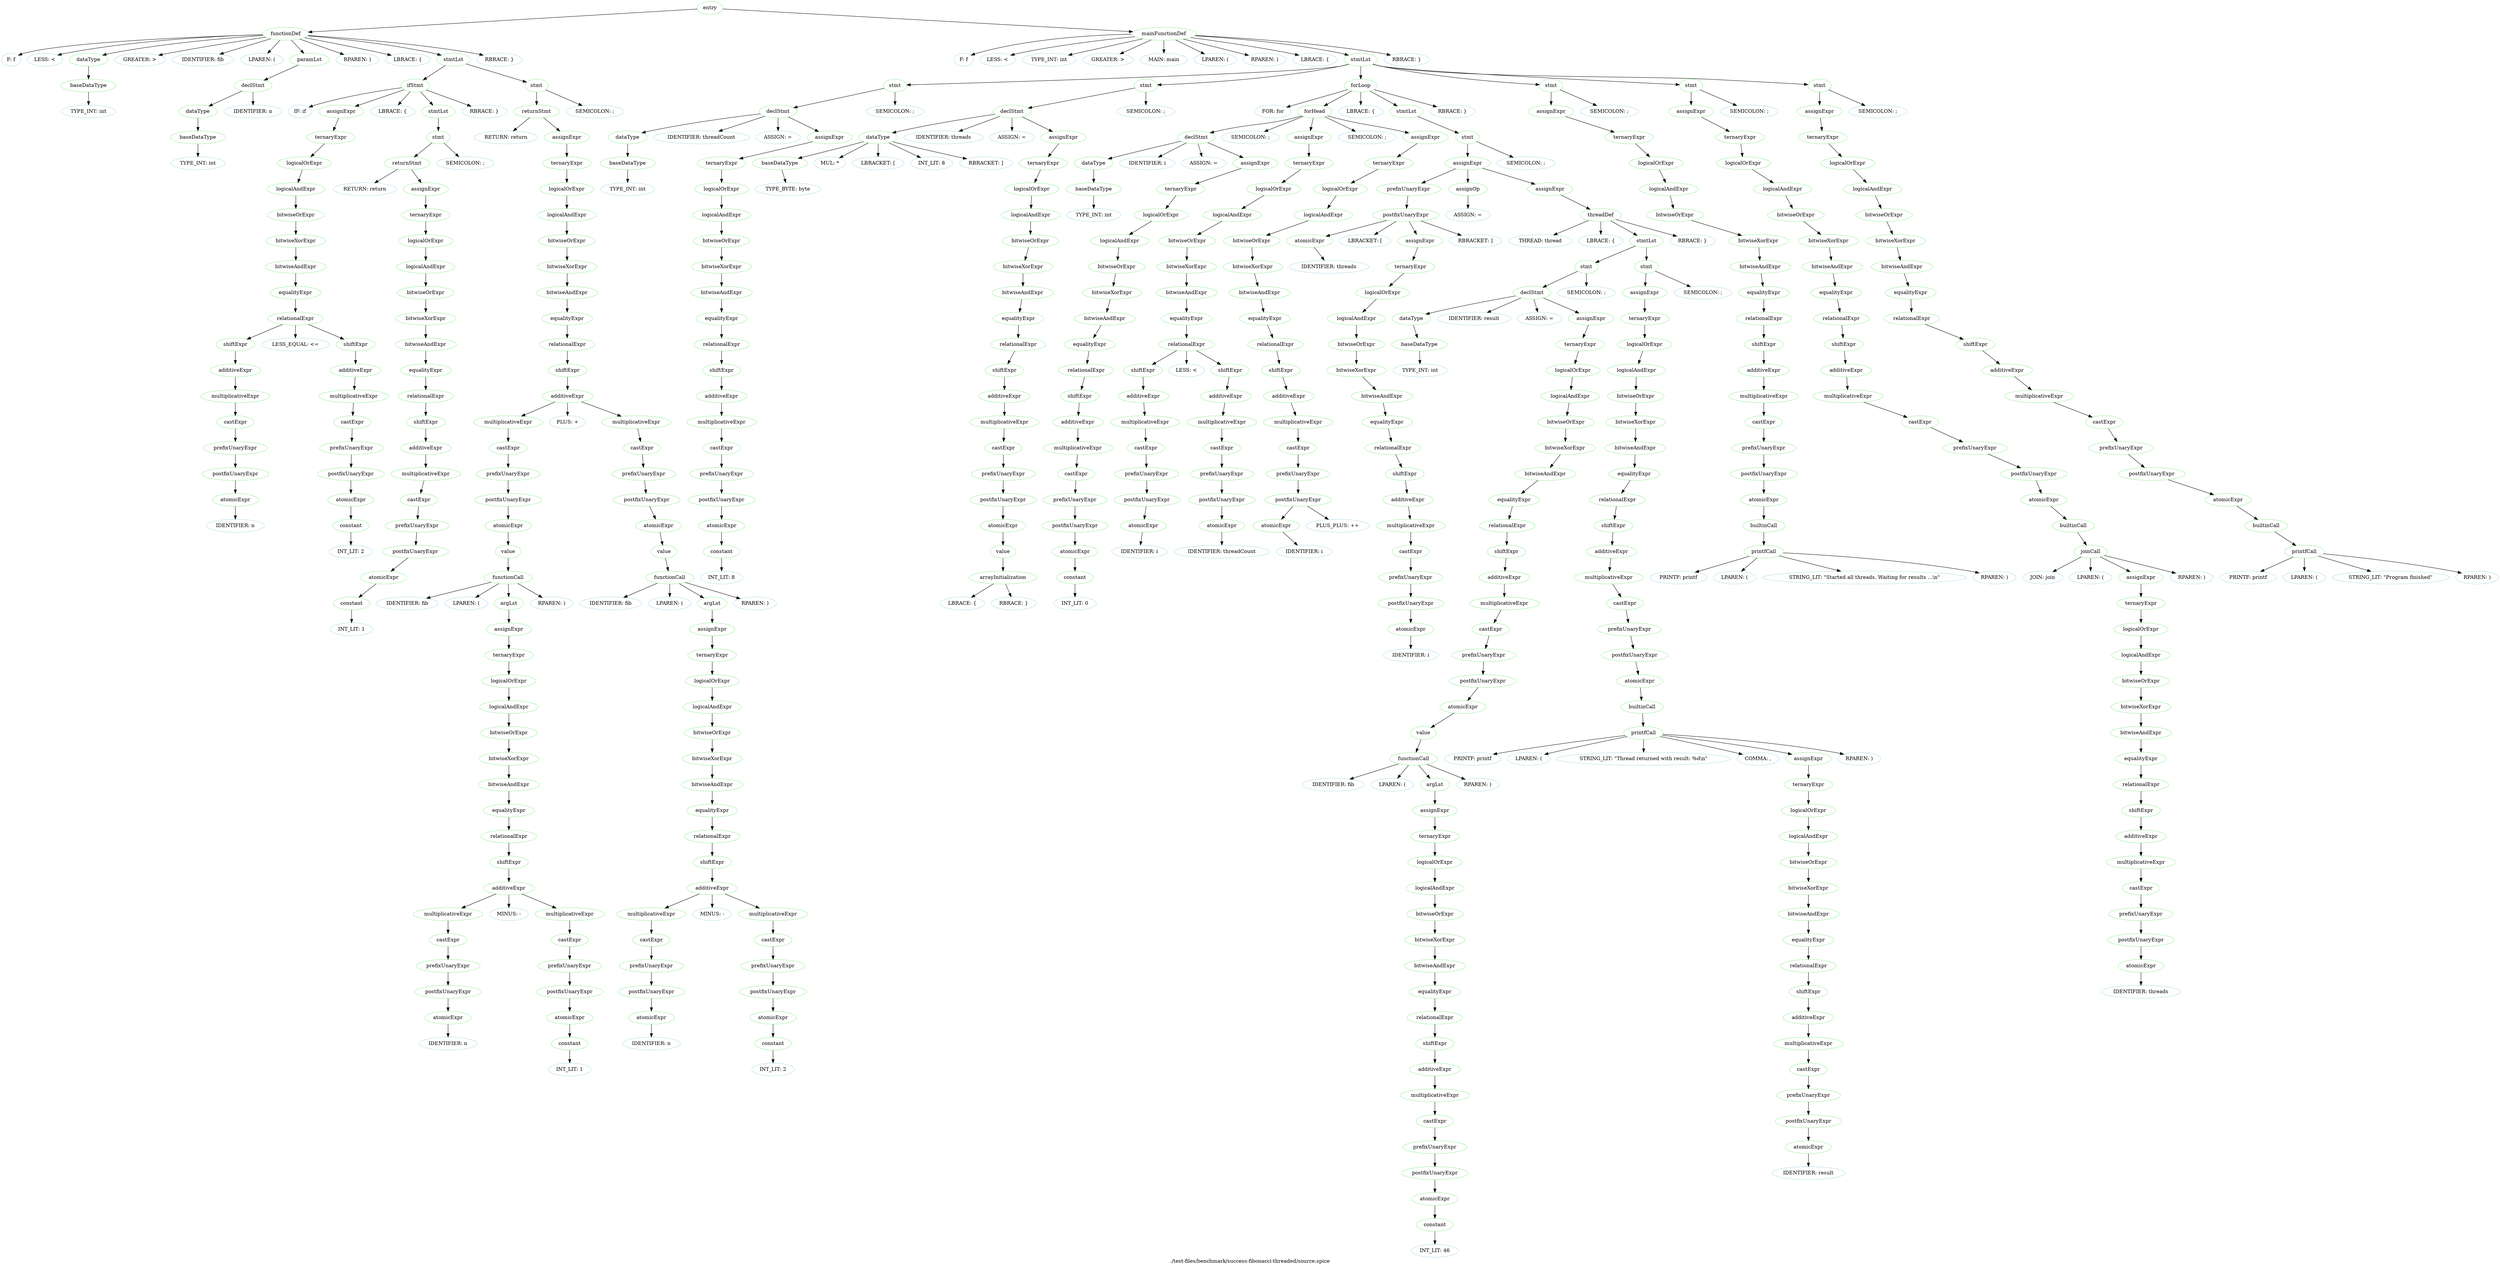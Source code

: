 digraph {
 rankdir="TB";
 label="./test-files/benchmark/success-fibonacci-threaded/source.spice";
 L1C0_entry [color="lightgreen",label="entry"];
 L1C0_functionDef [color="lightgreen",label="functionDef"];
 L1C0_entry -> L1C0_functionDef;
 L1C0 [color="lightblue",label="F: f"];
 L1C0_functionDef -> L1C0
 L1C1 [color="lightblue",label="LESS: <"];
 L1C0_functionDef -> L1C1
 L1C2_dataType [color="lightgreen",label="dataType"];
 L1C0_functionDef -> L1C2_dataType;
 L1C2_baseDataType [color="lightgreen",label="baseDataType"];
 L1C2_dataType -> L1C2_baseDataType;
 L1C2 [color="lightblue",label="TYPE_INT: int"];
 L1C2_baseDataType -> L1C2
 L1C5 [color="lightblue",label="GREATER: >"];
 L1C0_functionDef -> L1C5
 L1C7 [color="lightblue",label="IDENTIFIER: fib"];
 L1C0_functionDef -> L1C7
 L1C10 [color="lightblue",label="LPAREN: ("];
 L1C0_functionDef -> L1C10
 L1C11_paramLst [color="lightgreen",label="paramLst"];
 L1C0_functionDef -> L1C11_paramLst;
 L1C11_declStmt [color="lightgreen",label="declStmt"];
 L1C11_paramLst -> L1C11_declStmt;
 L1C11_dataType [color="lightgreen",label="dataType"];
 L1C11_declStmt -> L1C11_dataType;
 L1C11_baseDataType [color="lightgreen",label="baseDataType"];
 L1C11_dataType -> L1C11_baseDataType;
 L1C11 [color="lightblue",label="TYPE_INT: int"];
 L1C11_baseDataType -> L1C11
 L1C15 [color="lightblue",label="IDENTIFIER: n"];
 L1C11_declStmt -> L1C15
 L1C16 [color="lightblue",label="RPAREN: )"];
 L1C0_functionDef -> L1C16
 L1C18 [color="lightblue",label="LBRACE: {"];
 L1C0_functionDef -> L1C18
 L2C4_stmtLst [color="lightgreen",label="stmtLst"];
 L1C0_functionDef -> L2C4_stmtLst;
 L2C4_ifStmt [color="lightgreen",label="ifStmt"];
 L2C4_stmtLst -> L2C4_ifStmt;
 L2C4 [color="lightblue",label="IF: if"];
 L2C4_ifStmt -> L2C4
 L2C7_assignExpr [color="lightgreen",label="assignExpr"];
 L2C4_ifStmt -> L2C7_assignExpr;
 L2C7_ternaryExpr [color="lightgreen",label="ternaryExpr"];
 L2C7_assignExpr -> L2C7_ternaryExpr;
 L2C7_logicalOrExpr [color="lightgreen",label="logicalOrExpr"];
 L2C7_ternaryExpr -> L2C7_logicalOrExpr;
 L2C7_logicalAndExpr [color="lightgreen",label="logicalAndExpr"];
 L2C7_logicalOrExpr -> L2C7_logicalAndExpr;
 L2C7_bitwiseOrExpr [color="lightgreen",label="bitwiseOrExpr"];
 L2C7_logicalAndExpr -> L2C7_bitwiseOrExpr;
 L2C7_bitwiseXorExpr [color="lightgreen",label="bitwiseXorExpr"];
 L2C7_bitwiseOrExpr -> L2C7_bitwiseXorExpr;
 L2C7_bitwiseAndExpr [color="lightgreen",label="bitwiseAndExpr"];
 L2C7_bitwiseXorExpr -> L2C7_bitwiseAndExpr;
 L2C7_equalityExpr [color="lightgreen",label="equalityExpr"];
 L2C7_bitwiseAndExpr -> L2C7_equalityExpr;
 L2C7_relationalExpr [color="lightgreen",label="relationalExpr"];
 L2C7_equalityExpr -> L2C7_relationalExpr;
 L2C7_shiftExpr [color="lightgreen",label="shiftExpr"];
 L2C7_relationalExpr -> L2C7_shiftExpr;
 L2C7_additiveExpr [color="lightgreen",label="additiveExpr"];
 L2C7_shiftExpr -> L2C7_additiveExpr;
 L2C7_multiplicativeExpr [color="lightgreen",label="multiplicativeExpr"];
 L2C7_additiveExpr -> L2C7_multiplicativeExpr;
 L2C7_castExpr [color="lightgreen",label="castExpr"];
 L2C7_multiplicativeExpr -> L2C7_castExpr;
 L2C7_prefixUnaryExpr [color="lightgreen",label="prefixUnaryExpr"];
 L2C7_castExpr -> L2C7_prefixUnaryExpr;
 L2C7_postfixUnaryExpr [color="lightgreen",label="postfixUnaryExpr"];
 L2C7_prefixUnaryExpr -> L2C7_postfixUnaryExpr;
 L2C7_atomicExpr [color="lightgreen",label="atomicExpr"];
 L2C7_postfixUnaryExpr -> L2C7_atomicExpr;
 L2C7 [color="lightblue",label="IDENTIFIER: n"];
 L2C7_atomicExpr -> L2C7
 L2C9 [color="lightblue",label="LESS_EQUAL: <="];
 L2C7_relationalExpr -> L2C9
 L2C12_shiftExpr [color="lightgreen",label="shiftExpr"];
 L2C7_relationalExpr -> L2C12_shiftExpr;
 L2C12_additiveExpr [color="lightgreen",label="additiveExpr"];
 L2C12_shiftExpr -> L2C12_additiveExpr;
 L2C12_multiplicativeExpr [color="lightgreen",label="multiplicativeExpr"];
 L2C12_additiveExpr -> L2C12_multiplicativeExpr;
 L2C12_castExpr [color="lightgreen",label="castExpr"];
 L2C12_multiplicativeExpr -> L2C12_castExpr;
 L2C12_prefixUnaryExpr [color="lightgreen",label="prefixUnaryExpr"];
 L2C12_castExpr -> L2C12_prefixUnaryExpr;
 L2C12_postfixUnaryExpr [color="lightgreen",label="postfixUnaryExpr"];
 L2C12_prefixUnaryExpr -> L2C12_postfixUnaryExpr;
 L2C12_atomicExpr [color="lightgreen",label="atomicExpr"];
 L2C12_postfixUnaryExpr -> L2C12_atomicExpr;
 L2C12_constant [color="lightgreen",label="constant"];
 L2C12_atomicExpr -> L2C12_constant;
 L2C12 [color="lightblue",label="INT_LIT: 2"];
 L2C12_constant -> L2C12
 L2C14 [color="lightblue",label="LBRACE: {"];
 L2C4_ifStmt -> L2C14
 L2C16_stmtLst [color="lightgreen",label="stmtLst"];
 L2C4_ifStmt -> L2C16_stmtLst;
 L2C16_stmt [color="lightgreen",label="stmt"];
 L2C16_stmtLst -> L2C16_stmt;
 L2C16_returnStmt [color="lightgreen",label="returnStmt"];
 L2C16_stmt -> L2C16_returnStmt;
 L2C16 [color="lightblue",label="RETURN: return"];
 L2C16_returnStmt -> L2C16
 L2C23_assignExpr [color="lightgreen",label="assignExpr"];
 L2C16_returnStmt -> L2C23_assignExpr;
 L2C23_ternaryExpr [color="lightgreen",label="ternaryExpr"];
 L2C23_assignExpr -> L2C23_ternaryExpr;
 L2C23_logicalOrExpr [color="lightgreen",label="logicalOrExpr"];
 L2C23_ternaryExpr -> L2C23_logicalOrExpr;
 L2C23_logicalAndExpr [color="lightgreen",label="logicalAndExpr"];
 L2C23_logicalOrExpr -> L2C23_logicalAndExpr;
 L2C23_bitwiseOrExpr [color="lightgreen",label="bitwiseOrExpr"];
 L2C23_logicalAndExpr -> L2C23_bitwiseOrExpr;
 L2C23_bitwiseXorExpr [color="lightgreen",label="bitwiseXorExpr"];
 L2C23_bitwiseOrExpr -> L2C23_bitwiseXorExpr;
 L2C23_bitwiseAndExpr [color="lightgreen",label="bitwiseAndExpr"];
 L2C23_bitwiseXorExpr -> L2C23_bitwiseAndExpr;
 L2C23_equalityExpr [color="lightgreen",label="equalityExpr"];
 L2C23_bitwiseAndExpr -> L2C23_equalityExpr;
 L2C23_relationalExpr [color="lightgreen",label="relationalExpr"];
 L2C23_equalityExpr -> L2C23_relationalExpr;
 L2C23_shiftExpr [color="lightgreen",label="shiftExpr"];
 L2C23_relationalExpr -> L2C23_shiftExpr;
 L2C23_additiveExpr [color="lightgreen",label="additiveExpr"];
 L2C23_shiftExpr -> L2C23_additiveExpr;
 L2C23_multiplicativeExpr [color="lightgreen",label="multiplicativeExpr"];
 L2C23_additiveExpr -> L2C23_multiplicativeExpr;
 L2C23_castExpr [color="lightgreen",label="castExpr"];
 L2C23_multiplicativeExpr -> L2C23_castExpr;
 L2C23_prefixUnaryExpr [color="lightgreen",label="prefixUnaryExpr"];
 L2C23_castExpr -> L2C23_prefixUnaryExpr;
 L2C23_postfixUnaryExpr [color="lightgreen",label="postfixUnaryExpr"];
 L2C23_prefixUnaryExpr -> L2C23_postfixUnaryExpr;
 L2C23_atomicExpr [color="lightgreen",label="atomicExpr"];
 L2C23_postfixUnaryExpr -> L2C23_atomicExpr;
 L2C23_constant [color="lightgreen",label="constant"];
 L2C23_atomicExpr -> L2C23_constant;
 L2C23 [color="lightblue",label="INT_LIT: 1"];
 L2C23_constant -> L2C23
 L2C24 [color="lightblue",label="SEMICOLON: ;"];
 L2C16_stmt -> L2C24
 L2C26 [color="lightblue",label="RBRACE: }"];
 L2C4_ifStmt -> L2C26
 L3C4_stmt [color="lightgreen",label="stmt"];
 L2C4_stmtLst -> L3C4_stmt;
 L3C4_returnStmt [color="lightgreen",label="returnStmt"];
 L3C4_stmt -> L3C4_returnStmt;
 L3C4 [color="lightblue",label="RETURN: return"];
 L3C4_returnStmt -> L3C4
 L3C11_assignExpr [color="lightgreen",label="assignExpr"];
 L3C4_returnStmt -> L3C11_assignExpr;
 L3C11_ternaryExpr [color="lightgreen",label="ternaryExpr"];
 L3C11_assignExpr -> L3C11_ternaryExpr;
 L3C11_logicalOrExpr [color="lightgreen",label="logicalOrExpr"];
 L3C11_ternaryExpr -> L3C11_logicalOrExpr;
 L3C11_logicalAndExpr [color="lightgreen",label="logicalAndExpr"];
 L3C11_logicalOrExpr -> L3C11_logicalAndExpr;
 L3C11_bitwiseOrExpr [color="lightgreen",label="bitwiseOrExpr"];
 L3C11_logicalAndExpr -> L3C11_bitwiseOrExpr;
 L3C11_bitwiseXorExpr [color="lightgreen",label="bitwiseXorExpr"];
 L3C11_bitwiseOrExpr -> L3C11_bitwiseXorExpr;
 L3C11_bitwiseAndExpr [color="lightgreen",label="bitwiseAndExpr"];
 L3C11_bitwiseXorExpr -> L3C11_bitwiseAndExpr;
 L3C11_equalityExpr [color="lightgreen",label="equalityExpr"];
 L3C11_bitwiseAndExpr -> L3C11_equalityExpr;
 L3C11_relationalExpr [color="lightgreen",label="relationalExpr"];
 L3C11_equalityExpr -> L3C11_relationalExpr;
 L3C11_shiftExpr [color="lightgreen",label="shiftExpr"];
 L3C11_relationalExpr -> L3C11_shiftExpr;
 L3C11_additiveExpr [color="lightgreen",label="additiveExpr"];
 L3C11_shiftExpr -> L3C11_additiveExpr;
 L3C11_multiplicativeExpr [color="lightgreen",label="multiplicativeExpr"];
 L3C11_additiveExpr -> L3C11_multiplicativeExpr;
 L3C11_castExpr [color="lightgreen",label="castExpr"];
 L3C11_multiplicativeExpr -> L3C11_castExpr;
 L3C11_prefixUnaryExpr [color="lightgreen",label="prefixUnaryExpr"];
 L3C11_castExpr -> L3C11_prefixUnaryExpr;
 L3C11_postfixUnaryExpr [color="lightgreen",label="postfixUnaryExpr"];
 L3C11_prefixUnaryExpr -> L3C11_postfixUnaryExpr;
 L3C11_atomicExpr [color="lightgreen",label="atomicExpr"];
 L3C11_postfixUnaryExpr -> L3C11_atomicExpr;
 L3C11_value [color="lightgreen",label="value"];
 L3C11_atomicExpr -> L3C11_value;
 L3C11_functionCall [color="lightgreen",label="functionCall"];
 L3C11_value -> L3C11_functionCall;
 L3C11 [color="lightblue",label="IDENTIFIER: fib"];
 L3C11_functionCall -> L3C11
 L3C14 [color="lightblue",label="LPAREN: ("];
 L3C11_functionCall -> L3C14
 L3C15_argLst [color="lightgreen",label="argLst"];
 L3C11_functionCall -> L3C15_argLst;
 L3C15_assignExpr [color="lightgreen",label="assignExpr"];
 L3C15_argLst -> L3C15_assignExpr;
 L3C15_ternaryExpr [color="lightgreen",label="ternaryExpr"];
 L3C15_assignExpr -> L3C15_ternaryExpr;
 L3C15_logicalOrExpr [color="lightgreen",label="logicalOrExpr"];
 L3C15_ternaryExpr -> L3C15_logicalOrExpr;
 L3C15_logicalAndExpr [color="lightgreen",label="logicalAndExpr"];
 L3C15_logicalOrExpr -> L3C15_logicalAndExpr;
 L3C15_bitwiseOrExpr [color="lightgreen",label="bitwiseOrExpr"];
 L3C15_logicalAndExpr -> L3C15_bitwiseOrExpr;
 L3C15_bitwiseXorExpr [color="lightgreen",label="bitwiseXorExpr"];
 L3C15_bitwiseOrExpr -> L3C15_bitwiseXorExpr;
 L3C15_bitwiseAndExpr [color="lightgreen",label="bitwiseAndExpr"];
 L3C15_bitwiseXorExpr -> L3C15_bitwiseAndExpr;
 L3C15_equalityExpr [color="lightgreen",label="equalityExpr"];
 L3C15_bitwiseAndExpr -> L3C15_equalityExpr;
 L3C15_relationalExpr [color="lightgreen",label="relationalExpr"];
 L3C15_equalityExpr -> L3C15_relationalExpr;
 L3C15_shiftExpr [color="lightgreen",label="shiftExpr"];
 L3C15_relationalExpr -> L3C15_shiftExpr;
 L3C15_additiveExpr [color="lightgreen",label="additiveExpr"];
 L3C15_shiftExpr -> L3C15_additiveExpr;
 L3C15_multiplicativeExpr [color="lightgreen",label="multiplicativeExpr"];
 L3C15_additiveExpr -> L3C15_multiplicativeExpr;
 L3C15_castExpr [color="lightgreen",label="castExpr"];
 L3C15_multiplicativeExpr -> L3C15_castExpr;
 L3C15_prefixUnaryExpr [color="lightgreen",label="prefixUnaryExpr"];
 L3C15_castExpr -> L3C15_prefixUnaryExpr;
 L3C15_postfixUnaryExpr [color="lightgreen",label="postfixUnaryExpr"];
 L3C15_prefixUnaryExpr -> L3C15_postfixUnaryExpr;
 L3C15_atomicExpr [color="lightgreen",label="atomicExpr"];
 L3C15_postfixUnaryExpr -> L3C15_atomicExpr;
 L3C15 [color="lightblue",label="IDENTIFIER: n"];
 L3C15_atomicExpr -> L3C15
 L3C17 [color="lightblue",label="MINUS: -"];
 L3C15_additiveExpr -> L3C17
 L3C19_multiplicativeExpr [color="lightgreen",label="multiplicativeExpr"];
 L3C15_additiveExpr -> L3C19_multiplicativeExpr;
 L3C19_castExpr [color="lightgreen",label="castExpr"];
 L3C19_multiplicativeExpr -> L3C19_castExpr;
 L3C19_prefixUnaryExpr [color="lightgreen",label="prefixUnaryExpr"];
 L3C19_castExpr -> L3C19_prefixUnaryExpr;
 L3C19_postfixUnaryExpr [color="lightgreen",label="postfixUnaryExpr"];
 L3C19_prefixUnaryExpr -> L3C19_postfixUnaryExpr;
 L3C19_atomicExpr [color="lightgreen",label="atomicExpr"];
 L3C19_postfixUnaryExpr -> L3C19_atomicExpr;
 L3C19_constant [color="lightgreen",label="constant"];
 L3C19_atomicExpr -> L3C19_constant;
 L3C19 [color="lightblue",label="INT_LIT: 1"];
 L3C19_constant -> L3C19
 L3C20 [color="lightblue",label="RPAREN: )"];
 L3C11_functionCall -> L3C20
 L3C22 [color="lightblue",label="PLUS: +"];
 L3C11_additiveExpr -> L3C22
 L3C24_multiplicativeExpr [color="lightgreen",label="multiplicativeExpr"];
 L3C11_additiveExpr -> L3C24_multiplicativeExpr;
 L3C24_castExpr [color="lightgreen",label="castExpr"];
 L3C24_multiplicativeExpr -> L3C24_castExpr;
 L3C24_prefixUnaryExpr [color="lightgreen",label="prefixUnaryExpr"];
 L3C24_castExpr -> L3C24_prefixUnaryExpr;
 L3C24_postfixUnaryExpr [color="lightgreen",label="postfixUnaryExpr"];
 L3C24_prefixUnaryExpr -> L3C24_postfixUnaryExpr;
 L3C24_atomicExpr [color="lightgreen",label="atomicExpr"];
 L3C24_postfixUnaryExpr -> L3C24_atomicExpr;
 L3C24_value [color="lightgreen",label="value"];
 L3C24_atomicExpr -> L3C24_value;
 L3C24_functionCall [color="lightgreen",label="functionCall"];
 L3C24_value -> L3C24_functionCall;
 L3C24 [color="lightblue",label="IDENTIFIER: fib"];
 L3C24_functionCall -> L3C24
 L3C27 [color="lightblue",label="LPAREN: ("];
 L3C24_functionCall -> L3C27
 L3C28_argLst [color="lightgreen",label="argLst"];
 L3C24_functionCall -> L3C28_argLst;
 L3C28_assignExpr [color="lightgreen",label="assignExpr"];
 L3C28_argLst -> L3C28_assignExpr;
 L3C28_ternaryExpr [color="lightgreen",label="ternaryExpr"];
 L3C28_assignExpr -> L3C28_ternaryExpr;
 L3C28_logicalOrExpr [color="lightgreen",label="logicalOrExpr"];
 L3C28_ternaryExpr -> L3C28_logicalOrExpr;
 L3C28_logicalAndExpr [color="lightgreen",label="logicalAndExpr"];
 L3C28_logicalOrExpr -> L3C28_logicalAndExpr;
 L3C28_bitwiseOrExpr [color="lightgreen",label="bitwiseOrExpr"];
 L3C28_logicalAndExpr -> L3C28_bitwiseOrExpr;
 L3C28_bitwiseXorExpr [color="lightgreen",label="bitwiseXorExpr"];
 L3C28_bitwiseOrExpr -> L3C28_bitwiseXorExpr;
 L3C28_bitwiseAndExpr [color="lightgreen",label="bitwiseAndExpr"];
 L3C28_bitwiseXorExpr -> L3C28_bitwiseAndExpr;
 L3C28_equalityExpr [color="lightgreen",label="equalityExpr"];
 L3C28_bitwiseAndExpr -> L3C28_equalityExpr;
 L3C28_relationalExpr [color="lightgreen",label="relationalExpr"];
 L3C28_equalityExpr -> L3C28_relationalExpr;
 L3C28_shiftExpr [color="lightgreen",label="shiftExpr"];
 L3C28_relationalExpr -> L3C28_shiftExpr;
 L3C28_additiveExpr [color="lightgreen",label="additiveExpr"];
 L3C28_shiftExpr -> L3C28_additiveExpr;
 L3C28_multiplicativeExpr [color="lightgreen",label="multiplicativeExpr"];
 L3C28_additiveExpr -> L3C28_multiplicativeExpr;
 L3C28_castExpr [color="lightgreen",label="castExpr"];
 L3C28_multiplicativeExpr -> L3C28_castExpr;
 L3C28_prefixUnaryExpr [color="lightgreen",label="prefixUnaryExpr"];
 L3C28_castExpr -> L3C28_prefixUnaryExpr;
 L3C28_postfixUnaryExpr [color="lightgreen",label="postfixUnaryExpr"];
 L3C28_prefixUnaryExpr -> L3C28_postfixUnaryExpr;
 L3C28_atomicExpr [color="lightgreen",label="atomicExpr"];
 L3C28_postfixUnaryExpr -> L3C28_atomicExpr;
 L3C28 [color="lightblue",label="IDENTIFIER: n"];
 L3C28_atomicExpr -> L3C28
 L3C30 [color="lightblue",label="MINUS: -"];
 L3C28_additiveExpr -> L3C30
 L3C32_multiplicativeExpr [color="lightgreen",label="multiplicativeExpr"];
 L3C28_additiveExpr -> L3C32_multiplicativeExpr;
 L3C32_castExpr [color="lightgreen",label="castExpr"];
 L3C32_multiplicativeExpr -> L3C32_castExpr;
 L3C32_prefixUnaryExpr [color="lightgreen",label="prefixUnaryExpr"];
 L3C32_castExpr -> L3C32_prefixUnaryExpr;
 L3C32_postfixUnaryExpr [color="lightgreen",label="postfixUnaryExpr"];
 L3C32_prefixUnaryExpr -> L3C32_postfixUnaryExpr;
 L3C32_atomicExpr [color="lightgreen",label="atomicExpr"];
 L3C32_postfixUnaryExpr -> L3C32_atomicExpr;
 L3C32_constant [color="lightgreen",label="constant"];
 L3C32_atomicExpr -> L3C32_constant;
 L3C32 [color="lightblue",label="INT_LIT: 2"];
 L3C32_constant -> L3C32
 L3C33 [color="lightblue",label="RPAREN: )"];
 L3C24_functionCall -> L3C33
 L3C34 [color="lightblue",label="SEMICOLON: ;"];
 L3C4_stmt -> L3C34
 L4C0 [color="lightblue",label="RBRACE: }"];
 L1C0_functionDef -> L4C0
 L6C0_mainFunctionDef [color="lightgreen",label="mainFunctionDef"];
 L1C0_entry -> L6C0_mainFunctionDef;
 L6C0 [color="lightblue",label="F: f"];
 L6C0_mainFunctionDef -> L6C0
 L6C1 [color="lightblue",label="LESS: <"];
 L6C0_mainFunctionDef -> L6C1
 L6C2 [color="lightblue",label="TYPE_INT: int"];
 L6C0_mainFunctionDef -> L6C2
 L6C5 [color="lightblue",label="GREATER: >"];
 L6C0_mainFunctionDef -> L6C5
 L6C7 [color="lightblue",label="MAIN: main"];
 L6C0_mainFunctionDef -> L6C7
 L6C11 [color="lightblue",label="LPAREN: ("];
 L6C0_mainFunctionDef -> L6C11
 L6C12 [color="lightblue",label="RPAREN: )"];
 L6C0_mainFunctionDef -> L6C12
 L6C14 [color="lightblue",label="LBRACE: {"];
 L6C0_mainFunctionDef -> L6C14
 L7C4_stmtLst [color="lightgreen",label="stmtLst"];
 L6C0_mainFunctionDef -> L7C4_stmtLst;
 L7C4_stmt [color="lightgreen",label="stmt"];
 L7C4_stmtLst -> L7C4_stmt;
 L7C4_declStmt [color="lightgreen",label="declStmt"];
 L7C4_stmt -> L7C4_declStmt;
 L7C4_dataType [color="lightgreen",label="dataType"];
 L7C4_declStmt -> L7C4_dataType;
 L7C4_baseDataType [color="lightgreen",label="baseDataType"];
 L7C4_dataType -> L7C4_baseDataType;
 L7C4 [color="lightblue",label="TYPE_INT: int"];
 L7C4_baseDataType -> L7C4
 L7C8 [color="lightblue",label="IDENTIFIER: threadCount"];
 L7C4_declStmt -> L7C8
 L7C20 [color="lightblue",label="ASSIGN: ="];
 L7C4_declStmt -> L7C20
 L7C22_assignExpr [color="lightgreen",label="assignExpr"];
 L7C4_declStmt -> L7C22_assignExpr;
 L7C22_ternaryExpr [color="lightgreen",label="ternaryExpr"];
 L7C22_assignExpr -> L7C22_ternaryExpr;
 L7C22_logicalOrExpr [color="lightgreen",label="logicalOrExpr"];
 L7C22_ternaryExpr -> L7C22_logicalOrExpr;
 L7C22_logicalAndExpr [color="lightgreen",label="logicalAndExpr"];
 L7C22_logicalOrExpr -> L7C22_logicalAndExpr;
 L7C22_bitwiseOrExpr [color="lightgreen",label="bitwiseOrExpr"];
 L7C22_logicalAndExpr -> L7C22_bitwiseOrExpr;
 L7C22_bitwiseXorExpr [color="lightgreen",label="bitwiseXorExpr"];
 L7C22_bitwiseOrExpr -> L7C22_bitwiseXorExpr;
 L7C22_bitwiseAndExpr [color="lightgreen",label="bitwiseAndExpr"];
 L7C22_bitwiseXorExpr -> L7C22_bitwiseAndExpr;
 L7C22_equalityExpr [color="lightgreen",label="equalityExpr"];
 L7C22_bitwiseAndExpr -> L7C22_equalityExpr;
 L7C22_relationalExpr [color="lightgreen",label="relationalExpr"];
 L7C22_equalityExpr -> L7C22_relationalExpr;
 L7C22_shiftExpr [color="lightgreen",label="shiftExpr"];
 L7C22_relationalExpr -> L7C22_shiftExpr;
 L7C22_additiveExpr [color="lightgreen",label="additiveExpr"];
 L7C22_shiftExpr -> L7C22_additiveExpr;
 L7C22_multiplicativeExpr [color="lightgreen",label="multiplicativeExpr"];
 L7C22_additiveExpr -> L7C22_multiplicativeExpr;
 L7C22_castExpr [color="lightgreen",label="castExpr"];
 L7C22_multiplicativeExpr -> L7C22_castExpr;
 L7C22_prefixUnaryExpr [color="lightgreen",label="prefixUnaryExpr"];
 L7C22_castExpr -> L7C22_prefixUnaryExpr;
 L7C22_postfixUnaryExpr [color="lightgreen",label="postfixUnaryExpr"];
 L7C22_prefixUnaryExpr -> L7C22_postfixUnaryExpr;
 L7C22_atomicExpr [color="lightgreen",label="atomicExpr"];
 L7C22_postfixUnaryExpr -> L7C22_atomicExpr;
 L7C22_constant [color="lightgreen",label="constant"];
 L7C22_atomicExpr -> L7C22_constant;
 L7C22 [color="lightblue",label="INT_LIT: 8"];
 L7C22_constant -> L7C22
 L7C23 [color="lightblue",label="SEMICOLON: ;"];
 L7C4_stmt -> L7C23
 L8C4_stmt [color="lightgreen",label="stmt"];
 L7C4_stmtLst -> L8C4_stmt;
 L8C4_declStmt [color="lightgreen",label="declStmt"];
 L8C4_stmt -> L8C4_declStmt;
 L8C4_dataType [color="lightgreen",label="dataType"];
 L8C4_declStmt -> L8C4_dataType;
 L8C4_baseDataType [color="lightgreen",label="baseDataType"];
 L8C4_dataType -> L8C4_baseDataType;
 L8C4 [color="lightblue",label="TYPE_BYTE: byte"];
 L8C4_baseDataType -> L8C4
 L8C8 [color="lightblue",label="MUL: *"];
 L8C4_dataType -> L8C8
 L8C9 [color="lightblue",label="LBRACKET: ["];
 L8C4_dataType -> L8C9
 L8C10 [color="lightblue",label="INT_LIT: 8"];
 L8C4_dataType -> L8C10
 L8C11 [color="lightblue",label="RBRACKET: ]"];
 L8C4_dataType -> L8C11
 L8C13 [color="lightblue",label="IDENTIFIER: threads"];
 L8C4_declStmt -> L8C13
 L8C21 [color="lightblue",label="ASSIGN: ="];
 L8C4_declStmt -> L8C21
 L8C23_assignExpr [color="lightgreen",label="assignExpr"];
 L8C4_declStmt -> L8C23_assignExpr;
 L8C23_ternaryExpr [color="lightgreen",label="ternaryExpr"];
 L8C23_assignExpr -> L8C23_ternaryExpr;
 L8C23_logicalOrExpr [color="lightgreen",label="logicalOrExpr"];
 L8C23_ternaryExpr -> L8C23_logicalOrExpr;
 L8C23_logicalAndExpr [color="lightgreen",label="logicalAndExpr"];
 L8C23_logicalOrExpr -> L8C23_logicalAndExpr;
 L8C23_bitwiseOrExpr [color="lightgreen",label="bitwiseOrExpr"];
 L8C23_logicalAndExpr -> L8C23_bitwiseOrExpr;
 L8C23_bitwiseXorExpr [color="lightgreen",label="bitwiseXorExpr"];
 L8C23_bitwiseOrExpr -> L8C23_bitwiseXorExpr;
 L8C23_bitwiseAndExpr [color="lightgreen",label="bitwiseAndExpr"];
 L8C23_bitwiseXorExpr -> L8C23_bitwiseAndExpr;
 L8C23_equalityExpr [color="lightgreen",label="equalityExpr"];
 L8C23_bitwiseAndExpr -> L8C23_equalityExpr;
 L8C23_relationalExpr [color="lightgreen",label="relationalExpr"];
 L8C23_equalityExpr -> L8C23_relationalExpr;
 L8C23_shiftExpr [color="lightgreen",label="shiftExpr"];
 L8C23_relationalExpr -> L8C23_shiftExpr;
 L8C23_additiveExpr [color="lightgreen",label="additiveExpr"];
 L8C23_shiftExpr -> L8C23_additiveExpr;
 L8C23_multiplicativeExpr [color="lightgreen",label="multiplicativeExpr"];
 L8C23_additiveExpr -> L8C23_multiplicativeExpr;
 L8C23_castExpr [color="lightgreen",label="castExpr"];
 L8C23_multiplicativeExpr -> L8C23_castExpr;
 L8C23_prefixUnaryExpr [color="lightgreen",label="prefixUnaryExpr"];
 L8C23_castExpr -> L8C23_prefixUnaryExpr;
 L8C23_postfixUnaryExpr [color="lightgreen",label="postfixUnaryExpr"];
 L8C23_prefixUnaryExpr -> L8C23_postfixUnaryExpr;
 L8C23_atomicExpr [color="lightgreen",label="atomicExpr"];
 L8C23_postfixUnaryExpr -> L8C23_atomicExpr;
 L8C23_value [color="lightgreen",label="value"];
 L8C23_atomicExpr -> L8C23_value;
 L8C23_arrayInitialization [color="lightgreen",label="arrayInitialization"];
 L8C23_value -> L8C23_arrayInitialization;
 L8C23 [color="lightblue",label="LBRACE: {"];
 L8C23_arrayInitialization -> L8C23
 L8C24 [color="lightblue",label="RBRACE: }"];
 L8C23_arrayInitialization -> L8C24
 L8C25 [color="lightblue",label="SEMICOLON: ;"];
 L8C4_stmt -> L8C25
 L9C4_forLoop [color="lightgreen",label="forLoop"];
 L7C4_stmtLst -> L9C4_forLoop;
 L9C4 [color="lightblue",label="FOR: for"];
 L9C4_forLoop -> L9C4
 L9C8_forHead [color="lightgreen",label="forHead"];
 L9C4_forLoop -> L9C8_forHead;
 L9C8_declStmt [color="lightgreen",label="declStmt"];
 L9C8_forHead -> L9C8_declStmt;
 L9C8_dataType [color="lightgreen",label="dataType"];
 L9C8_declStmt -> L9C8_dataType;
 L9C8_baseDataType [color="lightgreen",label="baseDataType"];
 L9C8_dataType -> L9C8_baseDataType;
 L9C8 [color="lightblue",label="TYPE_INT: int"];
 L9C8_baseDataType -> L9C8
 L9C12 [color="lightblue",label="IDENTIFIER: i"];
 L9C8_declStmt -> L9C12
 L9C14 [color="lightblue",label="ASSIGN: ="];
 L9C8_declStmt -> L9C14
 L9C16_assignExpr [color="lightgreen",label="assignExpr"];
 L9C8_declStmt -> L9C16_assignExpr;
 L9C16_ternaryExpr [color="lightgreen",label="ternaryExpr"];
 L9C16_assignExpr -> L9C16_ternaryExpr;
 L9C16_logicalOrExpr [color="lightgreen",label="logicalOrExpr"];
 L9C16_ternaryExpr -> L9C16_logicalOrExpr;
 L9C16_logicalAndExpr [color="lightgreen",label="logicalAndExpr"];
 L9C16_logicalOrExpr -> L9C16_logicalAndExpr;
 L9C16_bitwiseOrExpr [color="lightgreen",label="bitwiseOrExpr"];
 L9C16_logicalAndExpr -> L9C16_bitwiseOrExpr;
 L9C16_bitwiseXorExpr [color="lightgreen",label="bitwiseXorExpr"];
 L9C16_bitwiseOrExpr -> L9C16_bitwiseXorExpr;
 L9C16_bitwiseAndExpr [color="lightgreen",label="bitwiseAndExpr"];
 L9C16_bitwiseXorExpr -> L9C16_bitwiseAndExpr;
 L9C16_equalityExpr [color="lightgreen",label="equalityExpr"];
 L9C16_bitwiseAndExpr -> L9C16_equalityExpr;
 L9C16_relationalExpr [color="lightgreen",label="relationalExpr"];
 L9C16_equalityExpr -> L9C16_relationalExpr;
 L9C16_shiftExpr [color="lightgreen",label="shiftExpr"];
 L9C16_relationalExpr -> L9C16_shiftExpr;
 L9C16_additiveExpr [color="lightgreen",label="additiveExpr"];
 L9C16_shiftExpr -> L9C16_additiveExpr;
 L9C16_multiplicativeExpr [color="lightgreen",label="multiplicativeExpr"];
 L9C16_additiveExpr -> L9C16_multiplicativeExpr;
 L9C16_castExpr [color="lightgreen",label="castExpr"];
 L9C16_multiplicativeExpr -> L9C16_castExpr;
 L9C16_prefixUnaryExpr [color="lightgreen",label="prefixUnaryExpr"];
 L9C16_castExpr -> L9C16_prefixUnaryExpr;
 L9C16_postfixUnaryExpr [color="lightgreen",label="postfixUnaryExpr"];
 L9C16_prefixUnaryExpr -> L9C16_postfixUnaryExpr;
 L9C16_atomicExpr [color="lightgreen",label="atomicExpr"];
 L9C16_postfixUnaryExpr -> L9C16_atomicExpr;
 L9C16_constant [color="lightgreen",label="constant"];
 L9C16_atomicExpr -> L9C16_constant;
 L9C16 [color="lightblue",label="INT_LIT: 0"];
 L9C16_constant -> L9C16
 L9C17 [color="lightblue",label="SEMICOLON: ;"];
 L9C8_forHead -> L9C17
 L9C19_assignExpr [color="lightgreen",label="assignExpr"];
 L9C8_forHead -> L9C19_assignExpr;
 L9C19_ternaryExpr [color="lightgreen",label="ternaryExpr"];
 L9C19_assignExpr -> L9C19_ternaryExpr;
 L9C19_logicalOrExpr [color="lightgreen",label="logicalOrExpr"];
 L9C19_ternaryExpr -> L9C19_logicalOrExpr;
 L9C19_logicalAndExpr [color="lightgreen",label="logicalAndExpr"];
 L9C19_logicalOrExpr -> L9C19_logicalAndExpr;
 L9C19_bitwiseOrExpr [color="lightgreen",label="bitwiseOrExpr"];
 L9C19_logicalAndExpr -> L9C19_bitwiseOrExpr;
 L9C19_bitwiseXorExpr [color="lightgreen",label="bitwiseXorExpr"];
 L9C19_bitwiseOrExpr -> L9C19_bitwiseXorExpr;
 L9C19_bitwiseAndExpr [color="lightgreen",label="bitwiseAndExpr"];
 L9C19_bitwiseXorExpr -> L9C19_bitwiseAndExpr;
 L9C19_equalityExpr [color="lightgreen",label="equalityExpr"];
 L9C19_bitwiseAndExpr -> L9C19_equalityExpr;
 L9C19_relationalExpr [color="lightgreen",label="relationalExpr"];
 L9C19_equalityExpr -> L9C19_relationalExpr;
 L9C19_shiftExpr [color="lightgreen",label="shiftExpr"];
 L9C19_relationalExpr -> L9C19_shiftExpr;
 L9C19_additiveExpr [color="lightgreen",label="additiveExpr"];
 L9C19_shiftExpr -> L9C19_additiveExpr;
 L9C19_multiplicativeExpr [color="lightgreen",label="multiplicativeExpr"];
 L9C19_additiveExpr -> L9C19_multiplicativeExpr;
 L9C19_castExpr [color="lightgreen",label="castExpr"];
 L9C19_multiplicativeExpr -> L9C19_castExpr;
 L9C19_prefixUnaryExpr [color="lightgreen",label="prefixUnaryExpr"];
 L9C19_castExpr -> L9C19_prefixUnaryExpr;
 L9C19_postfixUnaryExpr [color="lightgreen",label="postfixUnaryExpr"];
 L9C19_prefixUnaryExpr -> L9C19_postfixUnaryExpr;
 L9C19_atomicExpr [color="lightgreen",label="atomicExpr"];
 L9C19_postfixUnaryExpr -> L9C19_atomicExpr;
 L9C19 [color="lightblue",label="IDENTIFIER: i"];
 L9C19_atomicExpr -> L9C19
 L9C21 [color="lightblue",label="LESS: <"];
 L9C19_relationalExpr -> L9C21
 L9C23_shiftExpr [color="lightgreen",label="shiftExpr"];
 L9C19_relationalExpr -> L9C23_shiftExpr;
 L9C23_additiveExpr [color="lightgreen",label="additiveExpr"];
 L9C23_shiftExpr -> L9C23_additiveExpr;
 L9C23_multiplicativeExpr [color="lightgreen",label="multiplicativeExpr"];
 L9C23_additiveExpr -> L9C23_multiplicativeExpr;
 L9C23_castExpr [color="lightgreen",label="castExpr"];
 L9C23_multiplicativeExpr -> L9C23_castExpr;
 L9C23_prefixUnaryExpr [color="lightgreen",label="prefixUnaryExpr"];
 L9C23_castExpr -> L9C23_prefixUnaryExpr;
 L9C23_postfixUnaryExpr [color="lightgreen",label="postfixUnaryExpr"];
 L9C23_prefixUnaryExpr -> L9C23_postfixUnaryExpr;
 L9C23_atomicExpr [color="lightgreen",label="atomicExpr"];
 L9C23_postfixUnaryExpr -> L9C23_atomicExpr;
 L9C23 [color="lightblue",label="IDENTIFIER: threadCount"];
 L9C23_atomicExpr -> L9C23
 L9C34 [color="lightblue",label="SEMICOLON: ;"];
 L9C8_forHead -> L9C34
 L9C36_assignExpr [color="lightgreen",label="assignExpr"];
 L9C8_forHead -> L9C36_assignExpr;
 L9C36_ternaryExpr [color="lightgreen",label="ternaryExpr"];
 L9C36_assignExpr -> L9C36_ternaryExpr;
 L9C36_logicalOrExpr [color="lightgreen",label="logicalOrExpr"];
 L9C36_ternaryExpr -> L9C36_logicalOrExpr;
 L9C36_logicalAndExpr [color="lightgreen",label="logicalAndExpr"];
 L9C36_logicalOrExpr -> L9C36_logicalAndExpr;
 L9C36_bitwiseOrExpr [color="lightgreen",label="bitwiseOrExpr"];
 L9C36_logicalAndExpr -> L9C36_bitwiseOrExpr;
 L9C36_bitwiseXorExpr [color="lightgreen",label="bitwiseXorExpr"];
 L9C36_bitwiseOrExpr -> L9C36_bitwiseXorExpr;
 L9C36_bitwiseAndExpr [color="lightgreen",label="bitwiseAndExpr"];
 L9C36_bitwiseXorExpr -> L9C36_bitwiseAndExpr;
 L9C36_equalityExpr [color="lightgreen",label="equalityExpr"];
 L9C36_bitwiseAndExpr -> L9C36_equalityExpr;
 L9C36_relationalExpr [color="lightgreen",label="relationalExpr"];
 L9C36_equalityExpr -> L9C36_relationalExpr;
 L9C36_shiftExpr [color="lightgreen",label="shiftExpr"];
 L9C36_relationalExpr -> L9C36_shiftExpr;
 L9C36_additiveExpr [color="lightgreen",label="additiveExpr"];
 L9C36_shiftExpr -> L9C36_additiveExpr;
 L9C36_multiplicativeExpr [color="lightgreen",label="multiplicativeExpr"];
 L9C36_additiveExpr -> L9C36_multiplicativeExpr;
 L9C36_castExpr [color="lightgreen",label="castExpr"];
 L9C36_multiplicativeExpr -> L9C36_castExpr;
 L9C36_prefixUnaryExpr [color="lightgreen",label="prefixUnaryExpr"];
 L9C36_castExpr -> L9C36_prefixUnaryExpr;
 L9C36_postfixUnaryExpr [color="lightgreen",label="postfixUnaryExpr"];
 L9C36_prefixUnaryExpr -> L9C36_postfixUnaryExpr;
 L9C36_atomicExpr [color="lightgreen",label="atomicExpr"];
 L9C36_postfixUnaryExpr -> L9C36_atomicExpr;
 L9C36 [color="lightblue",label="IDENTIFIER: i"];
 L9C36_atomicExpr -> L9C36
 L9C37 [color="lightblue",label="PLUS_PLUS: ++"];
 L9C36_postfixUnaryExpr -> L9C37
 L9C40 [color="lightblue",label="LBRACE: {"];
 L9C4_forLoop -> L9C40
 L10C8_stmtLst [color="lightgreen",label="stmtLst"];
 L9C4_forLoop -> L10C8_stmtLst;
 L10C8_stmt [color="lightgreen",label="stmt"];
 L10C8_stmtLst -> L10C8_stmt;
 L10C8_assignExpr [color="lightgreen",label="assignExpr"];
 L10C8_stmt -> L10C8_assignExpr;
 L10C8_prefixUnaryExpr [color="lightgreen",label="prefixUnaryExpr"];
 L10C8_assignExpr -> L10C8_prefixUnaryExpr;
 L10C8_postfixUnaryExpr [color="lightgreen",label="postfixUnaryExpr"];
 L10C8_prefixUnaryExpr -> L10C8_postfixUnaryExpr;
 L10C8_atomicExpr [color="lightgreen",label="atomicExpr"];
 L10C8_postfixUnaryExpr -> L10C8_atomicExpr;
 L10C8 [color="lightblue",label="IDENTIFIER: threads"];
 L10C8_atomicExpr -> L10C8
 L10C15 [color="lightblue",label="LBRACKET: ["];
 L10C8_postfixUnaryExpr -> L10C15
 L10C16_assignExpr [color="lightgreen",label="assignExpr"];
 L10C8_postfixUnaryExpr -> L10C16_assignExpr;
 L10C16_ternaryExpr [color="lightgreen",label="ternaryExpr"];
 L10C16_assignExpr -> L10C16_ternaryExpr;
 L10C16_logicalOrExpr [color="lightgreen",label="logicalOrExpr"];
 L10C16_ternaryExpr -> L10C16_logicalOrExpr;
 L10C16_logicalAndExpr [color="lightgreen",label="logicalAndExpr"];
 L10C16_logicalOrExpr -> L10C16_logicalAndExpr;
 L10C16_bitwiseOrExpr [color="lightgreen",label="bitwiseOrExpr"];
 L10C16_logicalAndExpr -> L10C16_bitwiseOrExpr;
 L10C16_bitwiseXorExpr [color="lightgreen",label="bitwiseXorExpr"];
 L10C16_bitwiseOrExpr -> L10C16_bitwiseXorExpr;
 L10C16_bitwiseAndExpr [color="lightgreen",label="bitwiseAndExpr"];
 L10C16_bitwiseXorExpr -> L10C16_bitwiseAndExpr;
 L10C16_equalityExpr [color="lightgreen",label="equalityExpr"];
 L10C16_bitwiseAndExpr -> L10C16_equalityExpr;
 L10C16_relationalExpr [color="lightgreen",label="relationalExpr"];
 L10C16_equalityExpr -> L10C16_relationalExpr;
 L10C16_shiftExpr [color="lightgreen",label="shiftExpr"];
 L10C16_relationalExpr -> L10C16_shiftExpr;
 L10C16_additiveExpr [color="lightgreen",label="additiveExpr"];
 L10C16_shiftExpr -> L10C16_additiveExpr;
 L10C16_multiplicativeExpr [color="lightgreen",label="multiplicativeExpr"];
 L10C16_additiveExpr -> L10C16_multiplicativeExpr;
 L10C16_castExpr [color="lightgreen",label="castExpr"];
 L10C16_multiplicativeExpr -> L10C16_castExpr;
 L10C16_prefixUnaryExpr [color="lightgreen",label="prefixUnaryExpr"];
 L10C16_castExpr -> L10C16_prefixUnaryExpr;
 L10C16_postfixUnaryExpr [color="lightgreen",label="postfixUnaryExpr"];
 L10C16_prefixUnaryExpr -> L10C16_postfixUnaryExpr;
 L10C16_atomicExpr [color="lightgreen",label="atomicExpr"];
 L10C16_postfixUnaryExpr -> L10C16_atomicExpr;
 L10C16 [color="lightblue",label="IDENTIFIER: i"];
 L10C16_atomicExpr -> L10C16
 L10C17 [color="lightblue",label="RBRACKET: ]"];
 L10C8_postfixUnaryExpr -> L10C17
 L10C19_assignOp [color="lightgreen",label="assignOp"];
 L10C8_assignExpr -> L10C19_assignOp;
 L10C19 [color="lightblue",label="ASSIGN: ="];
 L10C19_assignOp -> L10C19
 L10C21_assignExpr [color="lightgreen",label="assignExpr"];
 L10C8_assignExpr -> L10C21_assignExpr;
 L10C21_threadDef [color="lightgreen",label="threadDef"];
 L10C21_assignExpr -> L10C21_threadDef;
 L10C21 [color="lightblue",label="THREAD: thread"];
 L10C21_threadDef -> L10C21
 L10C28 [color="lightblue",label="LBRACE: {"];
 L10C21_threadDef -> L10C28
 L11C12_stmtLst [color="lightgreen",label="stmtLst"];
 L10C21_threadDef -> L11C12_stmtLst;
 L11C12_stmt [color="lightgreen",label="stmt"];
 L11C12_stmtLst -> L11C12_stmt;
 L11C12_declStmt [color="lightgreen",label="declStmt"];
 L11C12_stmt -> L11C12_declStmt;
 L11C12_dataType [color="lightgreen",label="dataType"];
 L11C12_declStmt -> L11C12_dataType;
 L11C12_baseDataType [color="lightgreen",label="baseDataType"];
 L11C12_dataType -> L11C12_baseDataType;
 L11C12 [color="lightblue",label="TYPE_INT: int"];
 L11C12_baseDataType -> L11C12
 L11C16 [color="lightblue",label="IDENTIFIER: result"];
 L11C12_declStmt -> L11C16
 L11C23 [color="lightblue",label="ASSIGN: ="];
 L11C12_declStmt -> L11C23
 L11C25_assignExpr [color="lightgreen",label="assignExpr"];
 L11C12_declStmt -> L11C25_assignExpr;
 L11C25_ternaryExpr [color="lightgreen",label="ternaryExpr"];
 L11C25_assignExpr -> L11C25_ternaryExpr;
 L11C25_logicalOrExpr [color="lightgreen",label="logicalOrExpr"];
 L11C25_ternaryExpr -> L11C25_logicalOrExpr;
 L11C25_logicalAndExpr [color="lightgreen",label="logicalAndExpr"];
 L11C25_logicalOrExpr -> L11C25_logicalAndExpr;
 L11C25_bitwiseOrExpr [color="lightgreen",label="bitwiseOrExpr"];
 L11C25_logicalAndExpr -> L11C25_bitwiseOrExpr;
 L11C25_bitwiseXorExpr [color="lightgreen",label="bitwiseXorExpr"];
 L11C25_bitwiseOrExpr -> L11C25_bitwiseXorExpr;
 L11C25_bitwiseAndExpr [color="lightgreen",label="bitwiseAndExpr"];
 L11C25_bitwiseXorExpr -> L11C25_bitwiseAndExpr;
 L11C25_equalityExpr [color="lightgreen",label="equalityExpr"];
 L11C25_bitwiseAndExpr -> L11C25_equalityExpr;
 L11C25_relationalExpr [color="lightgreen",label="relationalExpr"];
 L11C25_equalityExpr -> L11C25_relationalExpr;
 L11C25_shiftExpr [color="lightgreen",label="shiftExpr"];
 L11C25_relationalExpr -> L11C25_shiftExpr;
 L11C25_additiveExpr [color="lightgreen",label="additiveExpr"];
 L11C25_shiftExpr -> L11C25_additiveExpr;
 L11C25_multiplicativeExpr [color="lightgreen",label="multiplicativeExpr"];
 L11C25_additiveExpr -> L11C25_multiplicativeExpr;
 L11C25_castExpr [color="lightgreen",label="castExpr"];
 L11C25_multiplicativeExpr -> L11C25_castExpr;
 L11C25_prefixUnaryExpr [color="lightgreen",label="prefixUnaryExpr"];
 L11C25_castExpr -> L11C25_prefixUnaryExpr;
 L11C25_postfixUnaryExpr [color="lightgreen",label="postfixUnaryExpr"];
 L11C25_prefixUnaryExpr -> L11C25_postfixUnaryExpr;
 L11C25_atomicExpr [color="lightgreen",label="atomicExpr"];
 L11C25_postfixUnaryExpr -> L11C25_atomicExpr;
 L11C25_value [color="lightgreen",label="value"];
 L11C25_atomicExpr -> L11C25_value;
 L11C25_functionCall [color="lightgreen",label="functionCall"];
 L11C25_value -> L11C25_functionCall;
 L11C25 [color="lightblue",label="IDENTIFIER: fib"];
 L11C25_functionCall -> L11C25
 L11C28 [color="lightblue",label="LPAREN: ("];
 L11C25_functionCall -> L11C28
 L11C29_argLst [color="lightgreen",label="argLst"];
 L11C25_functionCall -> L11C29_argLst;
 L11C29_assignExpr [color="lightgreen",label="assignExpr"];
 L11C29_argLst -> L11C29_assignExpr;
 L11C29_ternaryExpr [color="lightgreen",label="ternaryExpr"];
 L11C29_assignExpr -> L11C29_ternaryExpr;
 L11C29_logicalOrExpr [color="lightgreen",label="logicalOrExpr"];
 L11C29_ternaryExpr -> L11C29_logicalOrExpr;
 L11C29_logicalAndExpr [color="lightgreen",label="logicalAndExpr"];
 L11C29_logicalOrExpr -> L11C29_logicalAndExpr;
 L11C29_bitwiseOrExpr [color="lightgreen",label="bitwiseOrExpr"];
 L11C29_logicalAndExpr -> L11C29_bitwiseOrExpr;
 L11C29_bitwiseXorExpr [color="lightgreen",label="bitwiseXorExpr"];
 L11C29_bitwiseOrExpr -> L11C29_bitwiseXorExpr;
 L11C29_bitwiseAndExpr [color="lightgreen",label="bitwiseAndExpr"];
 L11C29_bitwiseXorExpr -> L11C29_bitwiseAndExpr;
 L11C29_equalityExpr [color="lightgreen",label="equalityExpr"];
 L11C29_bitwiseAndExpr -> L11C29_equalityExpr;
 L11C29_relationalExpr [color="lightgreen",label="relationalExpr"];
 L11C29_equalityExpr -> L11C29_relationalExpr;
 L11C29_shiftExpr [color="lightgreen",label="shiftExpr"];
 L11C29_relationalExpr -> L11C29_shiftExpr;
 L11C29_additiveExpr [color="lightgreen",label="additiveExpr"];
 L11C29_shiftExpr -> L11C29_additiveExpr;
 L11C29_multiplicativeExpr [color="lightgreen",label="multiplicativeExpr"];
 L11C29_additiveExpr -> L11C29_multiplicativeExpr;
 L11C29_castExpr [color="lightgreen",label="castExpr"];
 L11C29_multiplicativeExpr -> L11C29_castExpr;
 L11C29_prefixUnaryExpr [color="lightgreen",label="prefixUnaryExpr"];
 L11C29_castExpr -> L11C29_prefixUnaryExpr;
 L11C29_postfixUnaryExpr [color="lightgreen",label="postfixUnaryExpr"];
 L11C29_prefixUnaryExpr -> L11C29_postfixUnaryExpr;
 L11C29_atomicExpr [color="lightgreen",label="atomicExpr"];
 L11C29_postfixUnaryExpr -> L11C29_atomicExpr;
 L11C29_constant [color="lightgreen",label="constant"];
 L11C29_atomicExpr -> L11C29_constant;
 L11C29 [color="lightblue",label="INT_LIT: 46"];
 L11C29_constant -> L11C29
 L11C31 [color="lightblue",label="RPAREN: )"];
 L11C25_functionCall -> L11C31
 L11C32 [color="lightblue",label="SEMICOLON: ;"];
 L11C12_stmt -> L11C32
 L12C12_stmt [color="lightgreen",label="stmt"];
 L11C12_stmtLst -> L12C12_stmt;
 L12C12_assignExpr [color="lightgreen",label="assignExpr"];
 L12C12_stmt -> L12C12_assignExpr;
 L12C12_ternaryExpr [color="lightgreen",label="ternaryExpr"];
 L12C12_assignExpr -> L12C12_ternaryExpr;
 L12C12_logicalOrExpr [color="lightgreen",label="logicalOrExpr"];
 L12C12_ternaryExpr -> L12C12_logicalOrExpr;
 L12C12_logicalAndExpr [color="lightgreen",label="logicalAndExpr"];
 L12C12_logicalOrExpr -> L12C12_logicalAndExpr;
 L12C12_bitwiseOrExpr [color="lightgreen",label="bitwiseOrExpr"];
 L12C12_logicalAndExpr -> L12C12_bitwiseOrExpr;
 L12C12_bitwiseXorExpr [color="lightgreen",label="bitwiseXorExpr"];
 L12C12_bitwiseOrExpr -> L12C12_bitwiseXorExpr;
 L12C12_bitwiseAndExpr [color="lightgreen",label="bitwiseAndExpr"];
 L12C12_bitwiseXorExpr -> L12C12_bitwiseAndExpr;
 L12C12_equalityExpr [color="lightgreen",label="equalityExpr"];
 L12C12_bitwiseAndExpr -> L12C12_equalityExpr;
 L12C12_relationalExpr [color="lightgreen",label="relationalExpr"];
 L12C12_equalityExpr -> L12C12_relationalExpr;
 L12C12_shiftExpr [color="lightgreen",label="shiftExpr"];
 L12C12_relationalExpr -> L12C12_shiftExpr;
 L12C12_additiveExpr [color="lightgreen",label="additiveExpr"];
 L12C12_shiftExpr -> L12C12_additiveExpr;
 L12C12_multiplicativeExpr [color="lightgreen",label="multiplicativeExpr"];
 L12C12_additiveExpr -> L12C12_multiplicativeExpr;
 L12C12_castExpr [color="lightgreen",label="castExpr"];
 L12C12_multiplicativeExpr -> L12C12_castExpr;
 L12C12_prefixUnaryExpr [color="lightgreen",label="prefixUnaryExpr"];
 L12C12_castExpr -> L12C12_prefixUnaryExpr;
 L12C12_postfixUnaryExpr [color="lightgreen",label="postfixUnaryExpr"];
 L12C12_prefixUnaryExpr -> L12C12_postfixUnaryExpr;
 L12C12_atomicExpr [color="lightgreen",label="atomicExpr"];
 L12C12_postfixUnaryExpr -> L12C12_atomicExpr;
 L12C12_builtinCall [color="lightgreen",label="builtinCall"];
 L12C12_atomicExpr -> L12C12_builtinCall;
 L12C12_printfCall [color="lightgreen",label="printfCall"];
 L12C12_builtinCall -> L12C12_printfCall;
 L12C12 [color="lightblue",label="PRINTF: printf"];
 L12C12_printfCall -> L12C12
 L12C18 [color="lightblue",label="LPAREN: ("];
 L12C12_printfCall -> L12C18
 L12C19 [color="lightblue",label="STRING_LIT: \"Thread returned with result: %d\\n\""];
 L12C12_printfCall -> L12C19
 L12C54 [color="lightblue",label="COMMA: ,"];
 L12C12_printfCall -> L12C54
 L12C56_assignExpr [color="lightgreen",label="assignExpr"];
 L12C12_printfCall -> L12C56_assignExpr;
 L12C56_ternaryExpr [color="lightgreen",label="ternaryExpr"];
 L12C56_assignExpr -> L12C56_ternaryExpr;
 L12C56_logicalOrExpr [color="lightgreen",label="logicalOrExpr"];
 L12C56_ternaryExpr -> L12C56_logicalOrExpr;
 L12C56_logicalAndExpr [color="lightgreen",label="logicalAndExpr"];
 L12C56_logicalOrExpr -> L12C56_logicalAndExpr;
 L12C56_bitwiseOrExpr [color="lightgreen",label="bitwiseOrExpr"];
 L12C56_logicalAndExpr -> L12C56_bitwiseOrExpr;
 L12C56_bitwiseXorExpr [color="lightgreen",label="bitwiseXorExpr"];
 L12C56_bitwiseOrExpr -> L12C56_bitwiseXorExpr;
 L12C56_bitwiseAndExpr [color="lightgreen",label="bitwiseAndExpr"];
 L12C56_bitwiseXorExpr -> L12C56_bitwiseAndExpr;
 L12C56_equalityExpr [color="lightgreen",label="equalityExpr"];
 L12C56_bitwiseAndExpr -> L12C56_equalityExpr;
 L12C56_relationalExpr [color="lightgreen",label="relationalExpr"];
 L12C56_equalityExpr -> L12C56_relationalExpr;
 L12C56_shiftExpr [color="lightgreen",label="shiftExpr"];
 L12C56_relationalExpr -> L12C56_shiftExpr;
 L12C56_additiveExpr [color="lightgreen",label="additiveExpr"];
 L12C56_shiftExpr -> L12C56_additiveExpr;
 L12C56_multiplicativeExpr [color="lightgreen",label="multiplicativeExpr"];
 L12C56_additiveExpr -> L12C56_multiplicativeExpr;
 L12C56_castExpr [color="lightgreen",label="castExpr"];
 L12C56_multiplicativeExpr -> L12C56_castExpr;
 L12C56_prefixUnaryExpr [color="lightgreen",label="prefixUnaryExpr"];
 L12C56_castExpr -> L12C56_prefixUnaryExpr;
 L12C56_postfixUnaryExpr [color="lightgreen",label="postfixUnaryExpr"];
 L12C56_prefixUnaryExpr -> L12C56_postfixUnaryExpr;
 L12C56_atomicExpr [color="lightgreen",label="atomicExpr"];
 L12C56_postfixUnaryExpr -> L12C56_atomicExpr;
 L12C56 [color="lightblue",label="IDENTIFIER: result"];
 L12C56_atomicExpr -> L12C56
 L12C62 [color="lightblue",label="RPAREN: )"];
 L12C12_printfCall -> L12C62
 L12C63 [color="lightblue",label="SEMICOLON: ;"];
 L12C12_stmt -> L12C63
 L13C8 [color="lightblue",label="RBRACE: }"];
 L10C21_threadDef -> L13C8
 L13C9 [color="lightblue",label="SEMICOLON: ;"];
 L10C8_stmt -> L13C9
 L14C4 [color="lightblue",label="RBRACE: }"];
 L9C4_forLoop -> L14C4
 L15C4_stmt [color="lightgreen",label="stmt"];
 L7C4_stmtLst -> L15C4_stmt;
 L15C4_assignExpr [color="lightgreen",label="assignExpr"];
 L15C4_stmt -> L15C4_assignExpr;
 L15C4_ternaryExpr [color="lightgreen",label="ternaryExpr"];
 L15C4_assignExpr -> L15C4_ternaryExpr;
 L15C4_logicalOrExpr [color="lightgreen",label="logicalOrExpr"];
 L15C4_ternaryExpr -> L15C4_logicalOrExpr;
 L15C4_logicalAndExpr [color="lightgreen",label="logicalAndExpr"];
 L15C4_logicalOrExpr -> L15C4_logicalAndExpr;
 L15C4_bitwiseOrExpr [color="lightgreen",label="bitwiseOrExpr"];
 L15C4_logicalAndExpr -> L15C4_bitwiseOrExpr;
 L15C4_bitwiseXorExpr [color="lightgreen",label="bitwiseXorExpr"];
 L15C4_bitwiseOrExpr -> L15C4_bitwiseXorExpr;
 L15C4_bitwiseAndExpr [color="lightgreen",label="bitwiseAndExpr"];
 L15C4_bitwiseXorExpr -> L15C4_bitwiseAndExpr;
 L15C4_equalityExpr [color="lightgreen",label="equalityExpr"];
 L15C4_bitwiseAndExpr -> L15C4_equalityExpr;
 L15C4_relationalExpr [color="lightgreen",label="relationalExpr"];
 L15C4_equalityExpr -> L15C4_relationalExpr;
 L15C4_shiftExpr [color="lightgreen",label="shiftExpr"];
 L15C4_relationalExpr -> L15C4_shiftExpr;
 L15C4_additiveExpr [color="lightgreen",label="additiveExpr"];
 L15C4_shiftExpr -> L15C4_additiveExpr;
 L15C4_multiplicativeExpr [color="lightgreen",label="multiplicativeExpr"];
 L15C4_additiveExpr -> L15C4_multiplicativeExpr;
 L15C4_castExpr [color="lightgreen",label="castExpr"];
 L15C4_multiplicativeExpr -> L15C4_castExpr;
 L15C4_prefixUnaryExpr [color="lightgreen",label="prefixUnaryExpr"];
 L15C4_castExpr -> L15C4_prefixUnaryExpr;
 L15C4_postfixUnaryExpr [color="lightgreen",label="postfixUnaryExpr"];
 L15C4_prefixUnaryExpr -> L15C4_postfixUnaryExpr;
 L15C4_atomicExpr [color="lightgreen",label="atomicExpr"];
 L15C4_postfixUnaryExpr -> L15C4_atomicExpr;
 L15C4_builtinCall [color="lightgreen",label="builtinCall"];
 L15C4_atomicExpr -> L15C4_builtinCall;
 L15C4_printfCall [color="lightgreen",label="printfCall"];
 L15C4_builtinCall -> L15C4_printfCall;
 L15C4 [color="lightblue",label="PRINTF: printf"];
 L15C4_printfCall -> L15C4
 L15C10 [color="lightblue",label="LPAREN: ("];
 L15C4_printfCall -> L15C10
 L15C11 [color="lightblue",label="STRING_LIT: \"Started all threads. Waiting for results ...\\n\""];
 L15C4_printfCall -> L15C11
 L15C59 [color="lightblue",label="RPAREN: )"];
 L15C4_printfCall -> L15C59
 L15C60 [color="lightblue",label="SEMICOLON: ;"];
 L15C4_stmt -> L15C60
 L16C4_stmt [color="lightgreen",label="stmt"];
 L7C4_stmtLst -> L16C4_stmt;
 L16C4_assignExpr [color="lightgreen",label="assignExpr"];
 L16C4_stmt -> L16C4_assignExpr;
 L16C4_ternaryExpr [color="lightgreen",label="ternaryExpr"];
 L16C4_assignExpr -> L16C4_ternaryExpr;
 L16C4_logicalOrExpr [color="lightgreen",label="logicalOrExpr"];
 L16C4_ternaryExpr -> L16C4_logicalOrExpr;
 L16C4_logicalAndExpr [color="lightgreen",label="logicalAndExpr"];
 L16C4_logicalOrExpr -> L16C4_logicalAndExpr;
 L16C4_bitwiseOrExpr [color="lightgreen",label="bitwiseOrExpr"];
 L16C4_logicalAndExpr -> L16C4_bitwiseOrExpr;
 L16C4_bitwiseXorExpr [color="lightgreen",label="bitwiseXorExpr"];
 L16C4_bitwiseOrExpr -> L16C4_bitwiseXorExpr;
 L16C4_bitwiseAndExpr [color="lightgreen",label="bitwiseAndExpr"];
 L16C4_bitwiseXorExpr -> L16C4_bitwiseAndExpr;
 L16C4_equalityExpr [color="lightgreen",label="equalityExpr"];
 L16C4_bitwiseAndExpr -> L16C4_equalityExpr;
 L16C4_relationalExpr [color="lightgreen",label="relationalExpr"];
 L16C4_equalityExpr -> L16C4_relationalExpr;
 L16C4_shiftExpr [color="lightgreen",label="shiftExpr"];
 L16C4_relationalExpr -> L16C4_shiftExpr;
 L16C4_additiveExpr [color="lightgreen",label="additiveExpr"];
 L16C4_shiftExpr -> L16C4_additiveExpr;
 L16C4_multiplicativeExpr [color="lightgreen",label="multiplicativeExpr"];
 L16C4_additiveExpr -> L16C4_multiplicativeExpr;
 L16C4_castExpr [color="lightgreen",label="castExpr"];
 L16C4_multiplicativeExpr -> L16C4_castExpr;
 L16C4_prefixUnaryExpr [color="lightgreen",label="prefixUnaryExpr"];
 L16C4_castExpr -> L16C4_prefixUnaryExpr;
 L16C4_postfixUnaryExpr [color="lightgreen",label="postfixUnaryExpr"];
 L16C4_prefixUnaryExpr -> L16C4_postfixUnaryExpr;
 L16C4_atomicExpr [color="lightgreen",label="atomicExpr"];
 L16C4_postfixUnaryExpr -> L16C4_atomicExpr;
 L16C4_builtinCall [color="lightgreen",label="builtinCall"];
 L16C4_atomicExpr -> L16C4_builtinCall;
 L16C4_joinCall [color="lightgreen",label="joinCall"];
 L16C4_builtinCall -> L16C4_joinCall;
 L16C4 [color="lightblue",label="JOIN: join"];
 L16C4_joinCall -> L16C4
 L16C8 [color="lightblue",label="LPAREN: ("];
 L16C4_joinCall -> L16C8
 L16C9_assignExpr [color="lightgreen",label="assignExpr"];
 L16C4_joinCall -> L16C9_assignExpr;
 L16C9_ternaryExpr [color="lightgreen",label="ternaryExpr"];
 L16C9_assignExpr -> L16C9_ternaryExpr;
 L16C9_logicalOrExpr [color="lightgreen",label="logicalOrExpr"];
 L16C9_ternaryExpr -> L16C9_logicalOrExpr;
 L16C9_logicalAndExpr [color="lightgreen",label="logicalAndExpr"];
 L16C9_logicalOrExpr -> L16C9_logicalAndExpr;
 L16C9_bitwiseOrExpr [color="lightgreen",label="bitwiseOrExpr"];
 L16C9_logicalAndExpr -> L16C9_bitwiseOrExpr;
 L16C9_bitwiseXorExpr [color="lightgreen",label="bitwiseXorExpr"];
 L16C9_bitwiseOrExpr -> L16C9_bitwiseXorExpr;
 L16C9_bitwiseAndExpr [color="lightgreen",label="bitwiseAndExpr"];
 L16C9_bitwiseXorExpr -> L16C9_bitwiseAndExpr;
 L16C9_equalityExpr [color="lightgreen",label="equalityExpr"];
 L16C9_bitwiseAndExpr -> L16C9_equalityExpr;
 L16C9_relationalExpr [color="lightgreen",label="relationalExpr"];
 L16C9_equalityExpr -> L16C9_relationalExpr;
 L16C9_shiftExpr [color="lightgreen",label="shiftExpr"];
 L16C9_relationalExpr -> L16C9_shiftExpr;
 L16C9_additiveExpr [color="lightgreen",label="additiveExpr"];
 L16C9_shiftExpr -> L16C9_additiveExpr;
 L16C9_multiplicativeExpr [color="lightgreen",label="multiplicativeExpr"];
 L16C9_additiveExpr -> L16C9_multiplicativeExpr;
 L16C9_castExpr [color="lightgreen",label="castExpr"];
 L16C9_multiplicativeExpr -> L16C9_castExpr;
 L16C9_prefixUnaryExpr [color="lightgreen",label="prefixUnaryExpr"];
 L16C9_castExpr -> L16C9_prefixUnaryExpr;
 L16C9_postfixUnaryExpr [color="lightgreen",label="postfixUnaryExpr"];
 L16C9_prefixUnaryExpr -> L16C9_postfixUnaryExpr;
 L16C9_atomicExpr [color="lightgreen",label="atomicExpr"];
 L16C9_postfixUnaryExpr -> L16C9_atomicExpr;
 L16C9 [color="lightblue",label="IDENTIFIER: threads"];
 L16C9_atomicExpr -> L16C9
 L16C16 [color="lightblue",label="RPAREN: )"];
 L16C4_joinCall -> L16C16
 L16C17 [color="lightblue",label="SEMICOLON: ;"];
 L16C4_stmt -> L16C17
 L17C4_stmt [color="lightgreen",label="stmt"];
 L7C4_stmtLst -> L17C4_stmt;
 L17C4_assignExpr [color="lightgreen",label="assignExpr"];
 L17C4_stmt -> L17C4_assignExpr;
 L17C4_ternaryExpr [color="lightgreen",label="ternaryExpr"];
 L17C4_assignExpr -> L17C4_ternaryExpr;
 L17C4_logicalOrExpr [color="lightgreen",label="logicalOrExpr"];
 L17C4_ternaryExpr -> L17C4_logicalOrExpr;
 L17C4_logicalAndExpr [color="lightgreen",label="logicalAndExpr"];
 L17C4_logicalOrExpr -> L17C4_logicalAndExpr;
 L17C4_bitwiseOrExpr [color="lightgreen",label="bitwiseOrExpr"];
 L17C4_logicalAndExpr -> L17C4_bitwiseOrExpr;
 L17C4_bitwiseXorExpr [color="lightgreen",label="bitwiseXorExpr"];
 L17C4_bitwiseOrExpr -> L17C4_bitwiseXorExpr;
 L17C4_bitwiseAndExpr [color="lightgreen",label="bitwiseAndExpr"];
 L17C4_bitwiseXorExpr -> L17C4_bitwiseAndExpr;
 L17C4_equalityExpr [color="lightgreen",label="equalityExpr"];
 L17C4_bitwiseAndExpr -> L17C4_equalityExpr;
 L17C4_relationalExpr [color="lightgreen",label="relationalExpr"];
 L17C4_equalityExpr -> L17C4_relationalExpr;
 L17C4_shiftExpr [color="lightgreen",label="shiftExpr"];
 L17C4_relationalExpr -> L17C4_shiftExpr;
 L17C4_additiveExpr [color="lightgreen",label="additiveExpr"];
 L17C4_shiftExpr -> L17C4_additiveExpr;
 L17C4_multiplicativeExpr [color="lightgreen",label="multiplicativeExpr"];
 L17C4_additiveExpr -> L17C4_multiplicativeExpr;
 L17C4_castExpr [color="lightgreen",label="castExpr"];
 L17C4_multiplicativeExpr -> L17C4_castExpr;
 L17C4_prefixUnaryExpr [color="lightgreen",label="prefixUnaryExpr"];
 L17C4_castExpr -> L17C4_prefixUnaryExpr;
 L17C4_postfixUnaryExpr [color="lightgreen",label="postfixUnaryExpr"];
 L17C4_prefixUnaryExpr -> L17C4_postfixUnaryExpr;
 L17C4_atomicExpr [color="lightgreen",label="atomicExpr"];
 L17C4_postfixUnaryExpr -> L17C4_atomicExpr;
 L17C4_builtinCall [color="lightgreen",label="builtinCall"];
 L17C4_atomicExpr -> L17C4_builtinCall;
 L17C4_printfCall [color="lightgreen",label="printfCall"];
 L17C4_builtinCall -> L17C4_printfCall;
 L17C4 [color="lightblue",label="PRINTF: printf"];
 L17C4_printfCall -> L17C4
 L17C10 [color="lightblue",label="LPAREN: ("];
 L17C4_printfCall -> L17C10
 L17C11 [color="lightblue",label="STRING_LIT: \"Program finished\""];
 L17C4_printfCall -> L17C11
 L17C29 [color="lightblue",label="RPAREN: )"];
 L17C4_printfCall -> L17C29
 L17C30 [color="lightblue",label="SEMICOLON: ;"];
 L17C4_stmt -> L17C30
 L18C0 [color="lightblue",label="RBRACE: }"];
 L6C0_mainFunctionDef -> L18C0
}